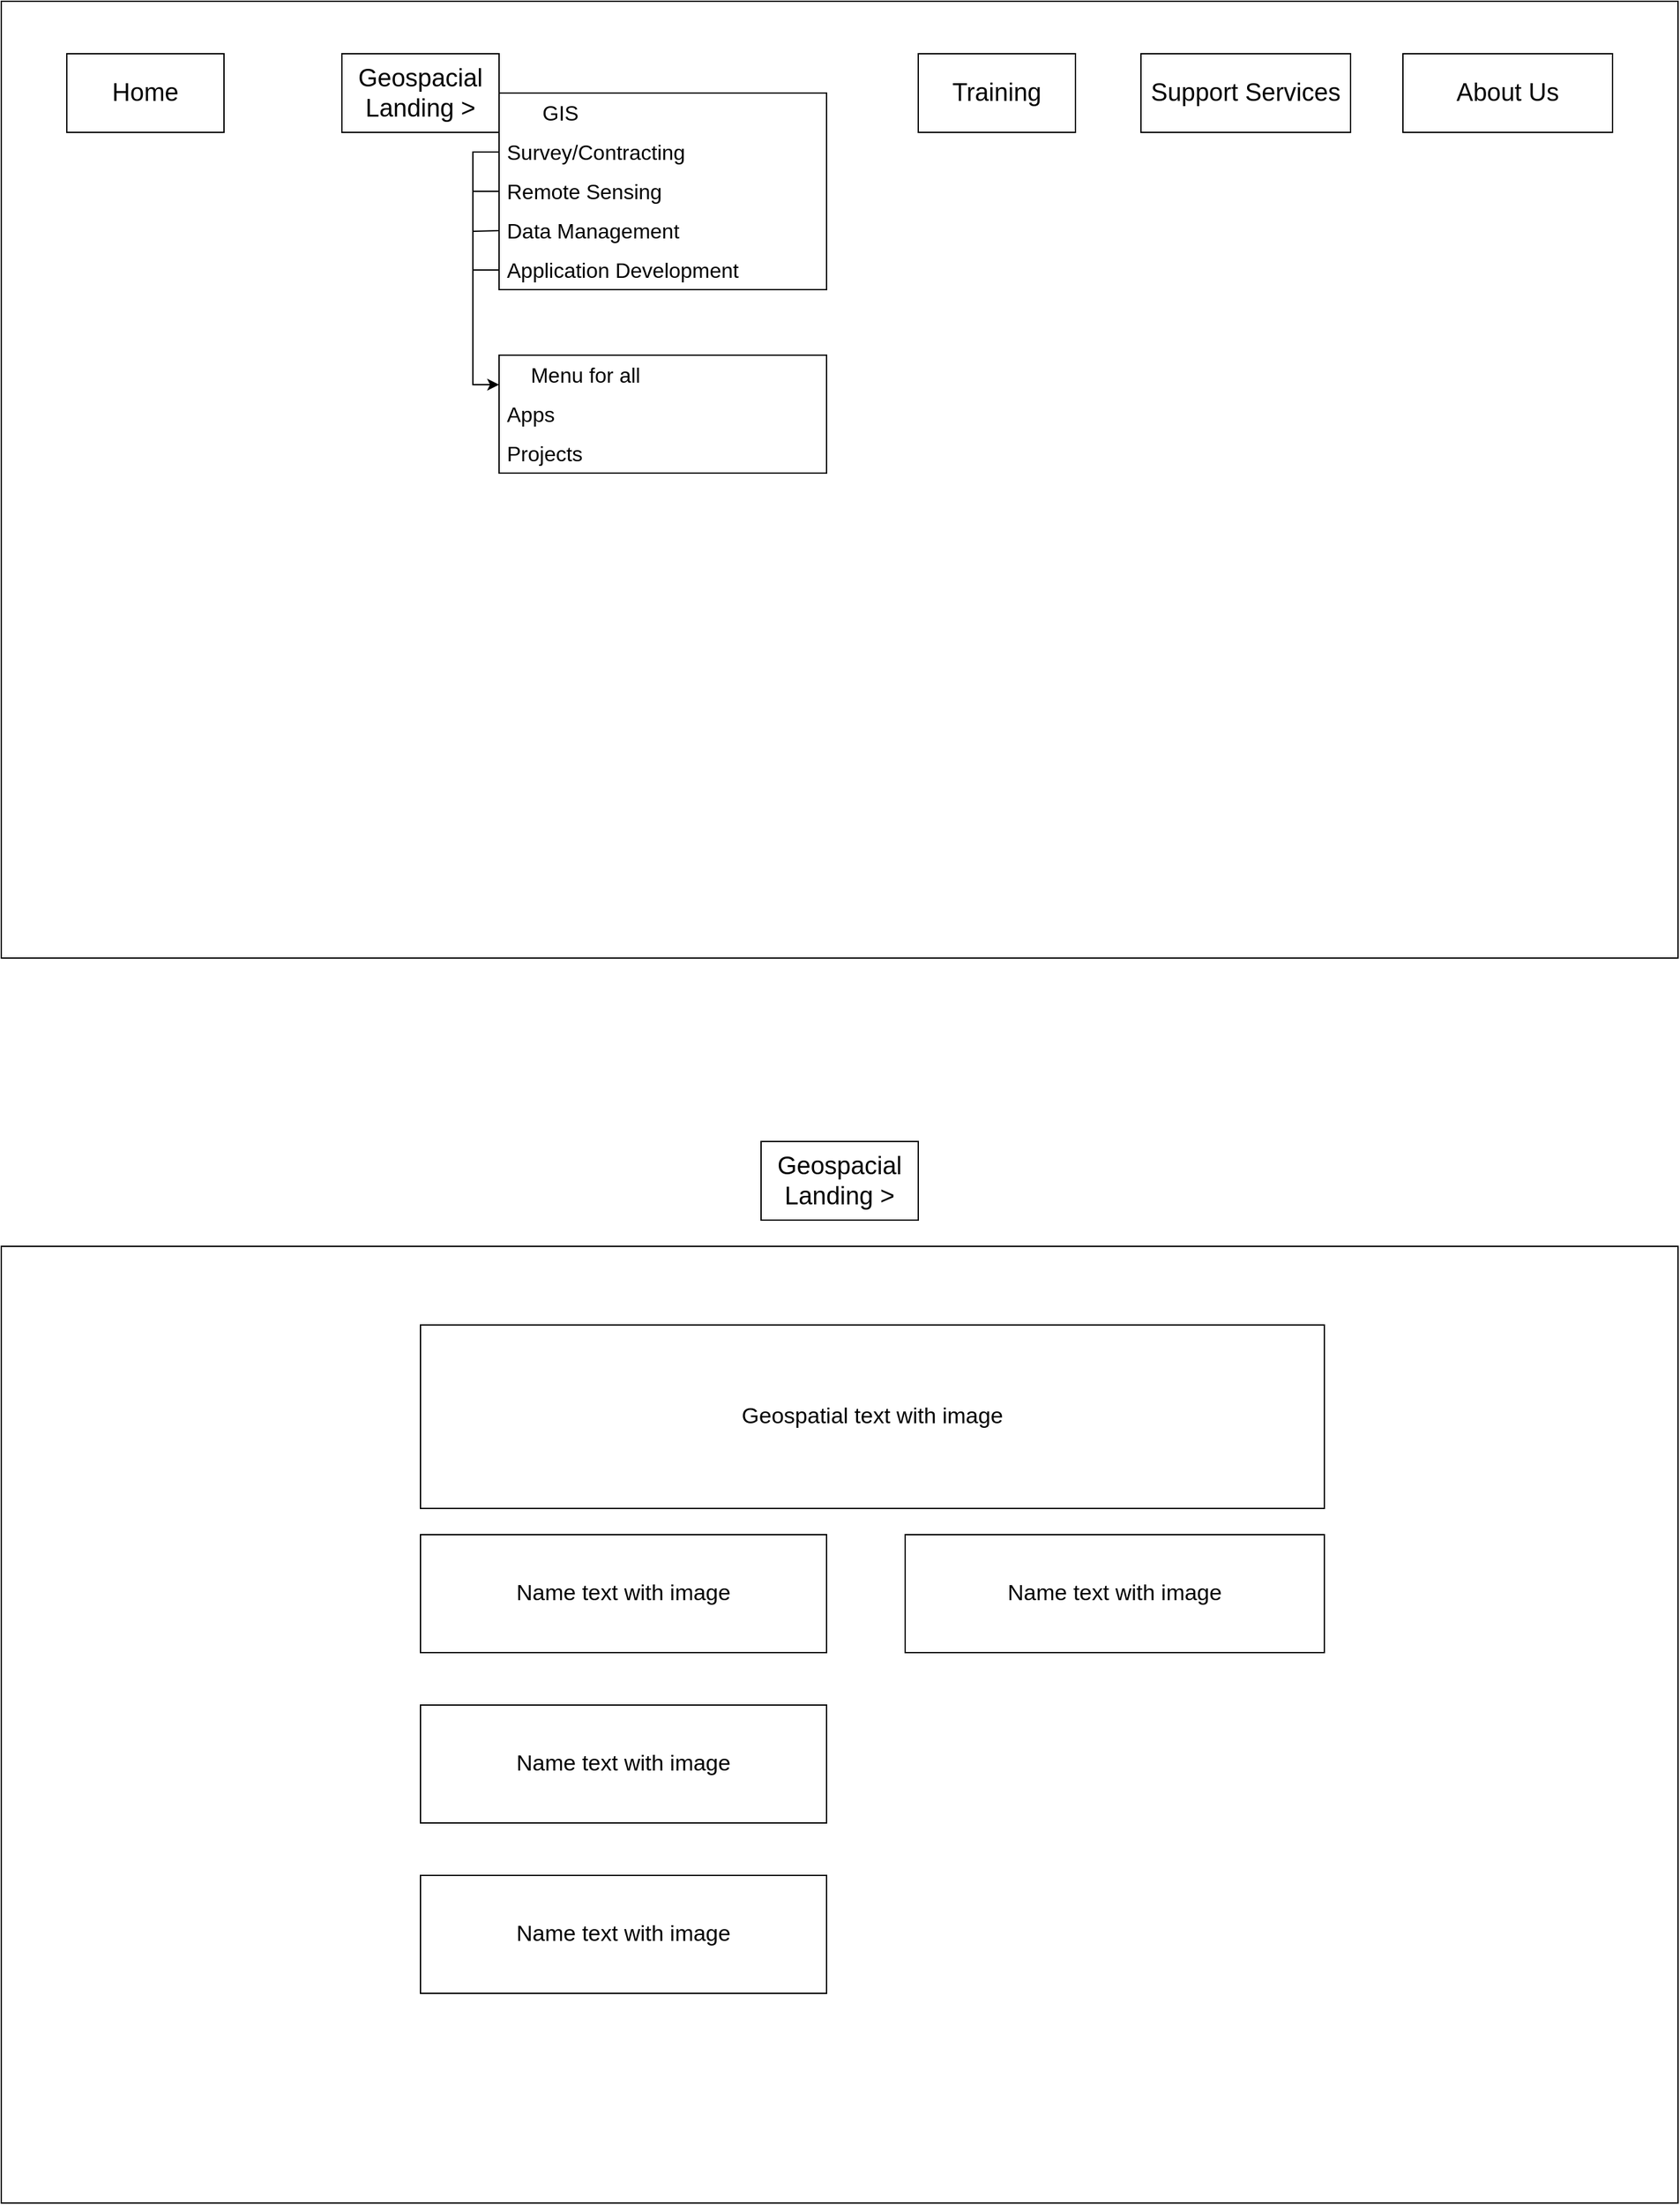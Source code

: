 <mxfile version="24.0.2" type="github">
  <diagram name="Page-1" id="w6Pe8GKEkhvot3tZcAZc">
    <mxGraphModel dx="2236" dy="1054" grid="1" gridSize="10" guides="1" tooltips="1" connect="1" arrows="1" fold="1" page="1" pageScale="1" pageWidth="850" pageHeight="1100" math="0" shadow="0">
      <root>
        <mxCell id="0" />
        <mxCell id="1" parent="0" />
        <mxCell id="1cdMpcuupWa2RAWfcW6Z-1" value="" style="rounded=0;whiteSpace=wrap;html=1;" parent="1" vertex="1">
          <mxGeometry x="220" y="50" width="1280" height="730" as="geometry" />
        </mxCell>
        <mxCell id="1cdMpcuupWa2RAWfcW6Z-3" value="" style="rounded=0;whiteSpace=wrap;html=1;" parent="1" vertex="1">
          <mxGeometry x="220" y="1000" width="1280" height="730" as="geometry" />
        </mxCell>
        <mxCell id="1cdMpcuupWa2RAWfcW6Z-4" value="&lt;font style=&quot;font-size: 19px;&quot;&gt;Support Services&lt;/font&gt;" style="rounded=0;whiteSpace=wrap;html=1;" parent="1" vertex="1">
          <mxGeometry x="1090" y="90" width="160" height="60" as="geometry" />
        </mxCell>
        <mxCell id="1cdMpcuupWa2RAWfcW6Z-5" value="&lt;font style=&quot;font-size: 19px;&quot;&gt;Home&lt;/font&gt;" style="rounded=0;whiteSpace=wrap;html=1;" parent="1" vertex="1">
          <mxGeometry x="270" y="90" width="120" height="60" as="geometry" />
        </mxCell>
        <mxCell id="1cdMpcuupWa2RAWfcW6Z-6" value="&lt;font style=&quot;font-size: 19px;&quot;&gt;Geospacial Landing &amp;gt;&lt;/font&gt;" style="rounded=0;whiteSpace=wrap;html=1;" parent="1" vertex="1">
          <mxGeometry x="480" y="90" width="120" height="60" as="geometry" />
        </mxCell>
        <mxCell id="1cdMpcuupWa2RAWfcW6Z-8" value="&amp;nbsp; &amp;nbsp; &amp;nbsp; &amp;nbsp;GIS" style="swimlane;fontStyle=0;childLayout=stackLayout;horizontal=1;startSize=30;horizontalStack=0;resizeParent=1;resizeParentMax=0;resizeLast=0;collapsible=1;marginBottom=0;whiteSpace=wrap;html=1;fillColor=default;swimlaneLine=0;align=left;fontSize=16;" parent="1" vertex="1">
          <mxGeometry x="600" y="120" width="250" height="150" as="geometry" />
        </mxCell>
        <mxCell id="mw3znr2qK6oq0vp47ZQH-12" style="edgeStyle=orthogonalEdgeStyle;rounded=0;orthogonalLoop=1;jettySize=auto;html=1;exitX=0;exitY=0.5;exitDx=0;exitDy=0;endArrow=none;endFill=0;" edge="1" parent="1cdMpcuupWa2RAWfcW6Z-8" source="1cdMpcuupWa2RAWfcW6Z-10">
          <mxGeometry relative="1" as="geometry">
            <mxPoint x="-20" y="90" as="targetPoint" />
          </mxGeometry>
        </mxCell>
        <mxCell id="1cdMpcuupWa2RAWfcW6Z-10" value="Survey/Contracting" style="text;strokeColor=none;fillColor=none;align=left;verticalAlign=middle;spacingLeft=4;spacingRight=4;overflow=hidden;points=[[0,0.5],[1,0.5]];portConstraint=eastwest;rotatable=0;whiteSpace=wrap;html=1;fontSize=16;" parent="1cdMpcuupWa2RAWfcW6Z-8" vertex="1">
          <mxGeometry y="30" width="250" height="30" as="geometry" />
        </mxCell>
        <mxCell id="mw3znr2qK6oq0vp47ZQH-11" style="edgeStyle=orthogonalEdgeStyle;rounded=0;orthogonalLoop=1;jettySize=auto;html=1;exitX=0;exitY=0.5;exitDx=0;exitDy=0;endArrow=none;endFill=0;" edge="1" parent="1cdMpcuupWa2RAWfcW6Z-8" source="1cdMpcuupWa2RAWfcW6Z-9">
          <mxGeometry relative="1" as="geometry">
            <mxPoint x="-20" y="130" as="targetPoint" />
          </mxGeometry>
        </mxCell>
        <mxCell id="1cdMpcuupWa2RAWfcW6Z-9" value="Remote Sensing" style="text;strokeColor=none;fillColor=none;align=left;verticalAlign=middle;spacingLeft=4;spacingRight=4;overflow=hidden;points=[[0,0.5],[1,0.5]];portConstraint=eastwest;rotatable=0;whiteSpace=wrap;html=1;fontSize=16;" parent="1cdMpcuupWa2RAWfcW6Z-8" vertex="1">
          <mxGeometry y="60" width="250" height="30" as="geometry" />
        </mxCell>
        <mxCell id="1cdMpcuupWa2RAWfcW6Z-11" value="Data Management" style="text;strokeColor=none;fillColor=none;align=left;verticalAlign=middle;spacingLeft=4;spacingRight=4;overflow=hidden;points=[[0,0.5],[1,0.5]];portConstraint=eastwest;rotatable=0;whiteSpace=wrap;html=1;fontSize=16;" parent="1cdMpcuupWa2RAWfcW6Z-8" vertex="1">
          <mxGeometry y="90" width="250" height="30" as="geometry" />
        </mxCell>
        <mxCell id="mw3znr2qK6oq0vp47ZQH-2" value="Application Development" style="text;strokeColor=none;fillColor=none;align=left;verticalAlign=middle;spacingLeft=4;spacingRight=4;overflow=hidden;points=[[0,0.5],[1,0.5]];portConstraint=eastwest;rotatable=0;whiteSpace=wrap;html=1;fontSize=16;" vertex="1" parent="1cdMpcuupWa2RAWfcW6Z-8">
          <mxGeometry y="120" width="250" height="30" as="geometry" />
        </mxCell>
        <mxCell id="1cdMpcuupWa2RAWfcW6Z-12" value="&lt;font style=&quot;font-size: 19px;&quot;&gt;Training&lt;/font&gt;" style="rounded=0;whiteSpace=wrap;html=1;" parent="1" vertex="1">
          <mxGeometry x="920" y="90" width="120" height="60" as="geometry" />
        </mxCell>
        <mxCell id="1cdMpcuupWa2RAWfcW6Z-13" value="&lt;font style=&quot;font-size: 19px;&quot;&gt;About Us&lt;/font&gt;" style="rounded=0;whiteSpace=wrap;html=1;" parent="1" vertex="1">
          <mxGeometry x="1290" y="90" width="160" height="60" as="geometry" />
        </mxCell>
        <mxCell id="mw3znr2qK6oq0vp47ZQH-3" value="&amp;nbsp; &amp;nbsp; &amp;nbsp;Menu for all" style="swimlane;fontStyle=0;childLayout=stackLayout;horizontal=1;startSize=30;horizontalStack=0;resizeParent=1;resizeParentMax=0;resizeLast=0;collapsible=1;marginBottom=0;whiteSpace=wrap;html=1;fillColor=default;swimlaneLine=0;align=left;fontSize=16;" vertex="1" parent="1">
          <mxGeometry x="600" y="320" width="250" height="90" as="geometry" />
        </mxCell>
        <mxCell id="mw3znr2qK6oq0vp47ZQH-4" value="Apps" style="text;strokeColor=none;fillColor=none;align=left;verticalAlign=middle;spacingLeft=4;spacingRight=4;overflow=hidden;points=[[0,0.5],[1,0.5]];portConstraint=eastwest;rotatable=0;whiteSpace=wrap;html=1;fontSize=16;" vertex="1" parent="mw3znr2qK6oq0vp47ZQH-3">
          <mxGeometry y="30" width="250" height="30" as="geometry" />
        </mxCell>
        <mxCell id="mw3znr2qK6oq0vp47ZQH-5" value="Projects" style="text;strokeColor=none;fillColor=none;align=left;verticalAlign=middle;spacingLeft=4;spacingRight=4;overflow=hidden;points=[[0,0.5],[1,0.5]];portConstraint=eastwest;rotatable=0;whiteSpace=wrap;html=1;fontSize=16;" vertex="1" parent="mw3znr2qK6oq0vp47ZQH-3">
          <mxGeometry y="60" width="250" height="30" as="geometry" />
        </mxCell>
        <mxCell id="mw3znr2qK6oq0vp47ZQH-9" style="edgeStyle=orthogonalEdgeStyle;rounded=0;orthogonalLoop=1;jettySize=auto;html=1;exitX=0;exitY=0.5;exitDx=0;exitDy=0;entryX=0;entryY=0.25;entryDx=0;entryDy=0;" edge="1" parent="1" source="mw3znr2qK6oq0vp47ZQH-2" target="mw3znr2qK6oq0vp47ZQH-3">
          <mxGeometry relative="1" as="geometry" />
        </mxCell>
        <mxCell id="mw3znr2qK6oq0vp47ZQH-10" style="edgeStyle=orthogonalEdgeStyle;rounded=0;orthogonalLoop=1;jettySize=auto;html=1;exitX=0;exitY=0.5;exitDx=0;exitDy=0;endArrow=none;endFill=0;" edge="1" parent="1">
          <mxGeometry relative="1" as="geometry">
            <mxPoint x="580" y="320" as="targetPoint" />
            <mxPoint x="600" y="225" as="sourcePoint" />
          </mxGeometry>
        </mxCell>
        <mxCell id="mw3znr2qK6oq0vp47ZQH-13" value="&lt;font style=&quot;font-size: 19px;&quot;&gt;Geospacial Landing &amp;gt;&lt;/font&gt;" style="rounded=0;whiteSpace=wrap;html=1;" vertex="1" parent="1">
          <mxGeometry x="800" y="920" width="120" height="60" as="geometry" />
        </mxCell>
        <mxCell id="mw3znr2qK6oq0vp47ZQH-14" value="&lt;font style=&quot;font-size: 17px;&quot;&gt;Geospatial text with image&lt;/font&gt;" style="rounded=0;whiteSpace=wrap;html=1;" vertex="1" parent="1">
          <mxGeometry x="540" y="1060" width="690" height="140" as="geometry" />
        </mxCell>
        <mxCell id="mw3znr2qK6oq0vp47ZQH-15" value="&lt;font style=&quot;font-size: 17px;&quot;&gt;Name text with image&lt;/font&gt;" style="rounded=0;whiteSpace=wrap;html=1;" vertex="1" parent="1">
          <mxGeometry x="540" y="1220" width="310" height="90" as="geometry" />
        </mxCell>
        <mxCell id="mw3znr2qK6oq0vp47ZQH-20" value="&lt;font style=&quot;font-size: 17px;&quot;&gt;Name text with image&lt;/font&gt;" style="rounded=0;whiteSpace=wrap;html=1;" vertex="1" parent="1">
          <mxGeometry x="540" y="1350" width="310" height="90" as="geometry" />
        </mxCell>
        <mxCell id="mw3znr2qK6oq0vp47ZQH-21" value="&lt;font style=&quot;font-size: 17px;&quot;&gt;Name text with image&lt;/font&gt;" style="rounded=0;whiteSpace=wrap;html=1;" vertex="1" parent="1">
          <mxGeometry x="540" y="1480" width="310" height="90" as="geometry" />
        </mxCell>
        <mxCell id="mw3znr2qK6oq0vp47ZQH-22" value="&lt;font style=&quot;font-size: 17px;&quot;&gt;Name text with image&lt;/font&gt;" style="rounded=0;whiteSpace=wrap;html=1;" vertex="1" parent="1">
          <mxGeometry x="910" y="1220" width="320" height="90" as="geometry" />
        </mxCell>
      </root>
    </mxGraphModel>
  </diagram>
</mxfile>
